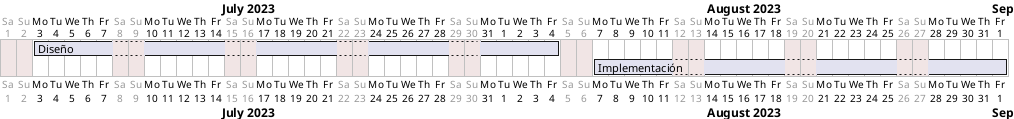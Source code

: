 @startgantt
Project starts 2023-07-01

saturday are closed
sunday are closed

[Diseño] starts 2023-07-01 
[Diseño] ends 2023-08-04
[Implementación] starts 2023-08-07 
[Implementación] ends 2023-09-01

@endgantt
